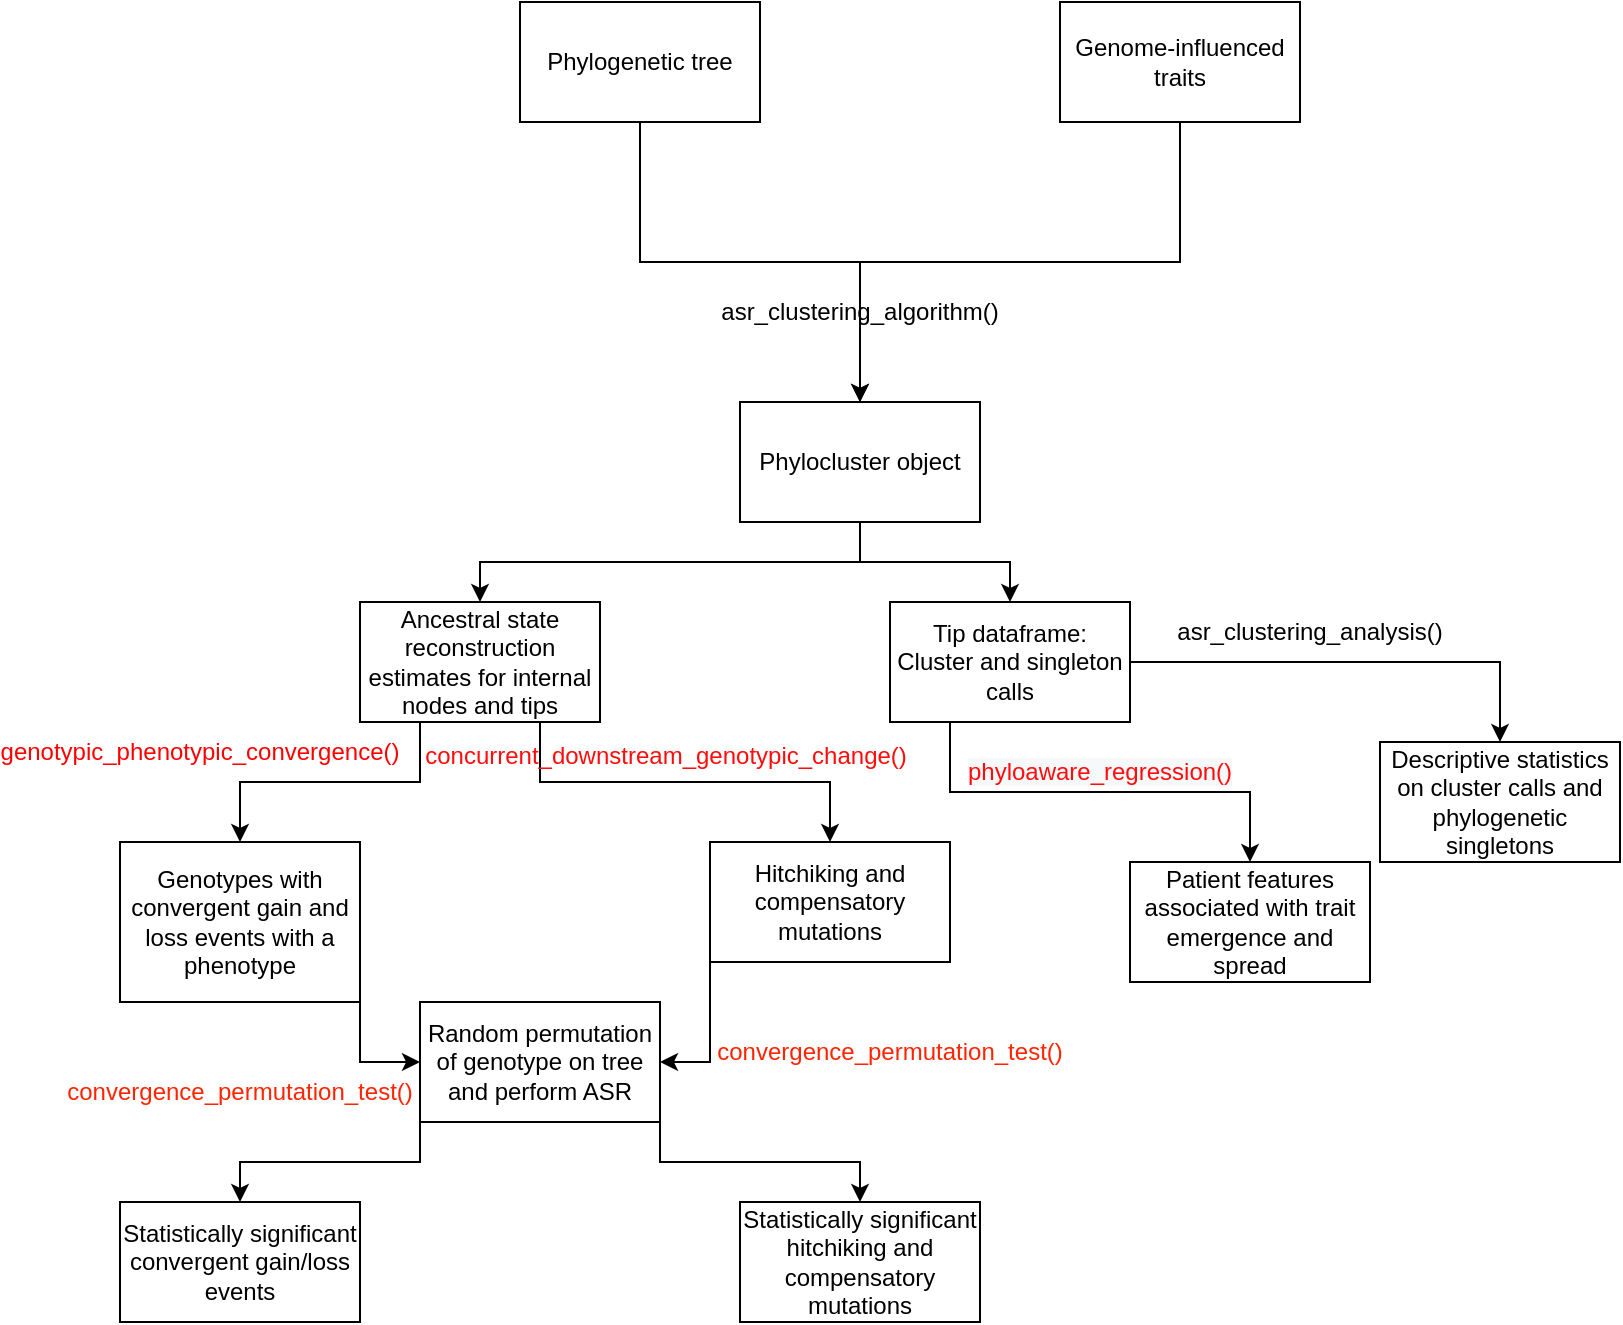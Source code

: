 <mxfile version="26.0.5">
  <diagram name="Page-1" id="QHLc6RWq4DiNQUzMCRkT">
    <mxGraphModel dx="1804" dy="615" grid="1" gridSize="10" guides="1" tooltips="1" connect="1" arrows="1" fold="1" page="1" pageScale="1" pageWidth="850" pageHeight="1100" math="0" shadow="0">
      <root>
        <mxCell id="0" />
        <mxCell id="1" parent="0" />
        <mxCell id="VNcOllqoroxEwjGYsbXY-9" style="edgeStyle=orthogonalEdgeStyle;rounded=0;orthogonalLoop=1;jettySize=auto;html=1;exitX=0.5;exitY=1;exitDx=0;exitDy=0;" parent="1" source="VNcOllqoroxEwjGYsbXY-1" target="VNcOllqoroxEwjGYsbXY-2" edge="1">
          <mxGeometry relative="1" as="geometry" />
        </mxCell>
        <mxCell id="VNcOllqoroxEwjGYsbXY-1" value="Phylogenetic tree" style="rounded=0;whiteSpace=wrap;html=1;" parent="1" vertex="1">
          <mxGeometry x="210" width="120" height="60" as="geometry" />
        </mxCell>
        <mxCell id="VNcOllqoroxEwjGYsbXY-8" style="edgeStyle=orthogonalEdgeStyle;rounded=0;orthogonalLoop=1;jettySize=auto;html=1;exitX=0.5;exitY=1;exitDx=0;exitDy=0;entryX=0.5;entryY=0;entryDx=0;entryDy=0;" parent="1" source="VNcOllqoroxEwjGYsbXY-2" target="VNcOllqoroxEwjGYsbXY-5" edge="1">
          <mxGeometry relative="1" as="geometry" />
        </mxCell>
        <mxCell id="VNcOllqoroxEwjGYsbXY-10" style="edgeStyle=orthogonalEdgeStyle;rounded=0;orthogonalLoop=1;jettySize=auto;html=1;exitX=0.5;exitY=1;exitDx=0;exitDy=0;entryX=0.5;entryY=0;entryDx=0;entryDy=0;" parent="1" source="VNcOllqoroxEwjGYsbXY-2" target="VNcOllqoroxEwjGYsbXY-6" edge="1">
          <mxGeometry relative="1" as="geometry" />
        </mxCell>
        <mxCell id="VNcOllqoroxEwjGYsbXY-2" value="Phylocluster object" style="rounded=0;whiteSpace=wrap;html=1;" parent="1" vertex="1">
          <mxGeometry x="320" y="200" width="120" height="60" as="geometry" />
        </mxCell>
        <mxCell id="VNcOllqoroxEwjGYsbXY-4" value="asr_clustering_algorithm()" style="text;strokeColor=none;align=center;fillColor=none;html=1;verticalAlign=middle;whiteSpace=wrap;rounded=0;" parent="1" vertex="1">
          <mxGeometry x="350" y="140" width="60" height="30" as="geometry" />
        </mxCell>
        <mxCell id="VNcOllqoroxEwjGYsbXY-17" style="edgeStyle=orthogonalEdgeStyle;rounded=0;orthogonalLoop=1;jettySize=auto;html=1;exitX=0.25;exitY=1;exitDx=0;exitDy=0;entryX=0.5;entryY=0;entryDx=0;entryDy=0;" parent="1" source="VNcOllqoroxEwjGYsbXY-5" target="VNcOllqoroxEwjGYsbXY-16" edge="1">
          <mxGeometry relative="1" as="geometry" />
        </mxCell>
        <mxCell id="VNcOllqoroxEwjGYsbXY-31" style="edgeStyle=orthogonalEdgeStyle;rounded=0;orthogonalLoop=1;jettySize=auto;html=1;exitX=0.75;exitY=1;exitDx=0;exitDy=0;entryX=0.5;entryY=0;entryDx=0;entryDy=0;" parent="1" source="VNcOllqoroxEwjGYsbXY-5" target="VNcOllqoroxEwjGYsbXY-28" edge="1">
          <mxGeometry relative="1" as="geometry" />
        </mxCell>
        <mxCell id="VNcOllqoroxEwjGYsbXY-5" value="Ancestral state reconstruction estimates for internal nodes and tips" style="rounded=0;whiteSpace=wrap;html=1;" parent="1" vertex="1">
          <mxGeometry x="130" y="300" width="120" height="60" as="geometry" />
        </mxCell>
        <mxCell id="VNcOllqoroxEwjGYsbXY-12" style="edgeStyle=orthogonalEdgeStyle;rounded=0;orthogonalLoop=1;jettySize=auto;html=1;exitX=1;exitY=0.5;exitDx=0;exitDy=0;entryX=0.5;entryY=0;entryDx=0;entryDy=0;" parent="1" source="VNcOllqoroxEwjGYsbXY-6" target="VNcOllqoroxEwjGYsbXY-11" edge="1">
          <mxGeometry relative="1" as="geometry">
            <mxPoint x="570" y="370" as="targetPoint" />
          </mxGeometry>
        </mxCell>
        <mxCell id="VNcOllqoroxEwjGYsbXY-25" style="edgeStyle=orthogonalEdgeStyle;rounded=0;orthogonalLoop=1;jettySize=auto;html=1;exitX=0.25;exitY=1;exitDx=0;exitDy=0;entryX=0.5;entryY=0;entryDx=0;entryDy=0;" parent="1" source="VNcOllqoroxEwjGYsbXY-6" target="VNcOllqoroxEwjGYsbXY-23" edge="1">
          <mxGeometry relative="1" as="geometry" />
        </mxCell>
        <mxCell id="VNcOllqoroxEwjGYsbXY-6" value="Tip dataframe: Cluster and singleton calls" style="rounded=0;whiteSpace=wrap;html=1;" parent="1" vertex="1">
          <mxGeometry x="395" y="300" width="120" height="60" as="geometry" />
        </mxCell>
        <mxCell id="VNcOllqoroxEwjGYsbXY-11" value="Descriptive statistics on cluster calls and phylogenetic singletons" style="rounded=0;whiteSpace=wrap;html=1;" parent="1" vertex="1">
          <mxGeometry x="640" y="370" width="120" height="60" as="geometry" />
        </mxCell>
        <mxCell id="VNcOllqoroxEwjGYsbXY-13" value="asr_clustering_analysis()" style="text;strokeColor=none;align=center;fillColor=none;html=1;verticalAlign=middle;whiteSpace=wrap;rounded=0;" parent="1" vertex="1">
          <mxGeometry x="575" y="300" width="60" height="30" as="geometry" />
        </mxCell>
        <mxCell id="aSbFs4OQgKcLIXqlhelV-13" style="edgeStyle=orthogonalEdgeStyle;rounded=0;orthogonalLoop=1;jettySize=auto;html=1;exitX=1;exitY=1;exitDx=0;exitDy=0;entryX=0;entryY=0.5;entryDx=0;entryDy=0;" edge="1" parent="1" source="VNcOllqoroxEwjGYsbXY-16" target="aSbFs4OQgKcLIXqlhelV-11">
          <mxGeometry relative="1" as="geometry">
            <Array as="points">
              <mxPoint x="130" y="530" />
            </Array>
          </mxGeometry>
        </mxCell>
        <mxCell id="VNcOllqoroxEwjGYsbXY-16" value="Genotypes with convergent gain and loss events with a phenotype" style="rounded=0;whiteSpace=wrap;html=1;textDirection=ltr;horizontal=1;verticalAlign=middle;" parent="1" vertex="1">
          <mxGeometry x="10" y="420" width="120" height="80" as="geometry" />
        </mxCell>
        <mxCell id="VNcOllqoroxEwjGYsbXY-18" value="&lt;span style=&quot;text-align: start; background-color: rgb(255, 255, 255);&quot;&gt;&lt;font style=&quot;&quot; face=&quot;Helvetica&quot;&gt;genotypic_phenotypic_convergence()&lt;/font&gt;&lt;/span&gt;" style="text;strokeColor=none;align=center;fillColor=none;html=1;verticalAlign=middle;whiteSpace=wrap;rounded=0;fontColor=#FF0000;" parent="1" vertex="1">
          <mxGeometry x="20" y="360" width="60" height="30" as="geometry" />
        </mxCell>
        <mxCell id="VNcOllqoroxEwjGYsbXY-23" value="Patient features associated with trait emergence and spread" style="rounded=0;whiteSpace=wrap;html=1;" parent="1" vertex="1">
          <mxGeometry x="515" y="430" width="120" height="60" as="geometry" />
        </mxCell>
        <mxCell id="VNcOllqoroxEwjGYsbXY-26" value="&lt;span style=&quot;text-align: start; background-color: rgb(246, 248, 250);&quot;&gt;&lt;font style=&quot;&quot; face=&quot;Helvetica&quot;&gt;phyloaware_regression()&lt;/font&gt;&lt;/span&gt;" style="text;strokeColor=none;align=center;fillColor=none;html=1;verticalAlign=middle;whiteSpace=wrap;rounded=0;fontColor=#FF0C0C;" parent="1" vertex="1">
          <mxGeometry x="470" y="370" width="60" height="30" as="geometry" />
        </mxCell>
        <mxCell id="aSbFs4OQgKcLIXqlhelV-17" style="edgeStyle=orthogonalEdgeStyle;rounded=0;orthogonalLoop=1;jettySize=auto;html=1;exitX=0;exitY=1;exitDx=0;exitDy=0;entryX=1;entryY=0.5;entryDx=0;entryDy=0;" edge="1" parent="1" source="VNcOllqoroxEwjGYsbXY-28" target="aSbFs4OQgKcLIXqlhelV-11">
          <mxGeometry relative="1" as="geometry" />
        </mxCell>
        <mxCell id="VNcOllqoroxEwjGYsbXY-28" value="Hitchiking and compensatory mutations" style="whiteSpace=wrap;html=1;" parent="1" vertex="1">
          <mxGeometry x="305" y="420" width="120" height="60" as="geometry" />
        </mxCell>
        <mxCell id="VNcOllqoroxEwjGYsbXY-30" value="&lt;div style=&quot;text-align: start;&quot;&gt;&lt;span style=&quot;background-color: transparent;&quot;&gt;concurrent_downstream_genotypic_change()&lt;/span&gt;&lt;/div&gt;" style="text;strokeColor=none;align=center;fillColor=none;html=1;verticalAlign=middle;whiteSpace=wrap;rounded=0;fontColor=#FF0C0C;" parent="1" vertex="1">
          <mxGeometry x="253" y="362" width="60" height="30" as="geometry" />
        </mxCell>
        <mxCell id="VNcOllqoroxEwjGYsbXY-38" style="edgeStyle=orthogonalEdgeStyle;rounded=0;orthogonalLoop=1;jettySize=auto;html=1;exitX=0.5;exitY=1;exitDx=0;exitDy=0;entryX=0.5;entryY=0;entryDx=0;entryDy=0;" parent="1" source="VNcOllqoroxEwjGYsbXY-36" target="VNcOllqoroxEwjGYsbXY-2" edge="1">
          <mxGeometry relative="1" as="geometry" />
        </mxCell>
        <mxCell id="VNcOllqoroxEwjGYsbXY-36" value="Genome-influenced traits" style="rounded=0;whiteSpace=wrap;html=1;" parent="1" vertex="1">
          <mxGeometry x="480" width="120" height="60" as="geometry" />
        </mxCell>
        <mxCell id="aSbFs4OQgKcLIXqlhelV-4" value="Statistically significant convergent gain/loss events" style="rounded=0;whiteSpace=wrap;html=1;" vertex="1" parent="1">
          <mxGeometry x="10" y="600" width="120" height="60" as="geometry" />
        </mxCell>
        <mxCell id="aSbFs4OQgKcLIXqlhelV-6" value="Statistically significant hitchiking and compensatory mutations" style="rounded=0;whiteSpace=wrap;html=1;" vertex="1" parent="1">
          <mxGeometry x="320" y="600" width="120" height="60" as="geometry" />
        </mxCell>
        <mxCell id="aSbFs4OQgKcLIXqlhelV-8" value="&lt;span style=&quot;color: rgb(255, 36, 2);&quot;&gt;convergence_permutation_test()&lt;/span&gt;" style="text;strokeColor=none;align=center;fillColor=none;html=1;verticalAlign=middle;whiteSpace=wrap;rounded=0;" vertex="1" parent="1">
          <mxGeometry x="40" y="530" width="60" height="30" as="geometry" />
        </mxCell>
        <mxCell id="aSbFs4OQgKcLIXqlhelV-10" value="&lt;span style=&quot;color: rgb(255, 36, 2);&quot;&gt;convergence_permutation_test()&lt;/span&gt;" style="text;strokeColor=none;align=center;fillColor=none;html=1;verticalAlign=middle;whiteSpace=wrap;rounded=0;" vertex="1" parent="1">
          <mxGeometry x="365" y="510" width="60" height="30" as="geometry" />
        </mxCell>
        <mxCell id="aSbFs4OQgKcLIXqlhelV-15" style="edgeStyle=orthogonalEdgeStyle;rounded=0;orthogonalLoop=1;jettySize=auto;html=1;exitX=0;exitY=1;exitDx=0;exitDy=0;" edge="1" parent="1" source="aSbFs4OQgKcLIXqlhelV-11" target="aSbFs4OQgKcLIXqlhelV-4">
          <mxGeometry relative="1" as="geometry" />
        </mxCell>
        <mxCell id="aSbFs4OQgKcLIXqlhelV-18" style="edgeStyle=orthogonalEdgeStyle;rounded=0;orthogonalLoop=1;jettySize=auto;html=1;exitX=1;exitY=1;exitDx=0;exitDy=0;entryX=0.5;entryY=0;entryDx=0;entryDy=0;" edge="1" parent="1" source="aSbFs4OQgKcLIXqlhelV-11" target="aSbFs4OQgKcLIXqlhelV-6">
          <mxGeometry relative="1" as="geometry" />
        </mxCell>
        <mxCell id="aSbFs4OQgKcLIXqlhelV-11" value="Random permutation of genotype on tree and perform ASR" style="rounded=0;whiteSpace=wrap;html=1;" vertex="1" parent="1">
          <mxGeometry x="160" y="500" width="120" height="60" as="geometry" />
        </mxCell>
      </root>
    </mxGraphModel>
  </diagram>
</mxfile>
